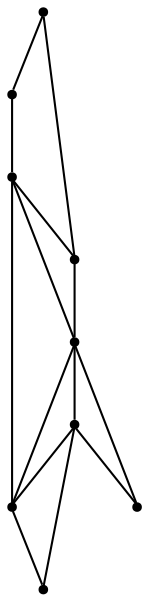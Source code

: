 graph {
  node [shape=point,comment="{\"directed\":false,\"doi\":\"10.1007/978-3-030-35802-0_34\",\"figure\":\"3 (1)\"}"]

  v0 [pos="950.685792489496,509.1920883906045"]
  v1 [pos="988.9315073299283,487.10555807574764"]
  v2 [pos="1004.0380805455837,445.607756567951"]
  v3 [pos="988.9315073299282,404.10995506015433"]
  v4 [pos="950.685792489496,382.0318183135636"]
  v5 [pos="878.8066215095132,467.69021727395153"]
  v6 [pos="907.1986592463741,501.5201126447989"]
  v7 [pos="907.1986592463741,389.695400491103"]
  v8 [pos="878.8066215095133,423.5336894302166"]

  v0 -- v6 [id="-1",pos="950.685792489496,509.1920883906045 947.047164698925,509.84290649078423 943.2997625650547,510.17556659960644 939.4746139478051,510.17556659960644 927.7126941868481,510.17556659960644 916.68540779993,507.03027783699554 907.1986592463741,501.5201126447989"]
  v5 -- v1 [id="-2",pos="878.8066215095132,467.69021727395153 988.9315073299283,487.10555807574764 988.9315073299283,487.10555807574764 988.9315073299283,487.10555807574764"]
  v8 -- v2 [id="-3",pos="878.8066215095133,423.5336894302166 1004.0380805455837,445.607756567951 1004.0380805455837,445.607756567951 1004.0380805455837,445.607756567951"]
  v4 -- v8 [id="-4",pos="950.685792489496,382.0318183135636 878.8066215095133,423.5336894302166 878.8066215095133,423.5336894302166 878.8066215095133,423.5336894302166"]
  v1 -- v2 [id="-5",pos="988.9315073299283,487.10555807574764 1004.0380805455837,445.607756567951 1004.0380805455837,445.607756567951 1004.0380805455837,445.607756567951"]
  v2 -- v5 [id="-6",pos="1004.0380805455837,445.607756567951 878.8066215095132,467.69021727395153 878.8066215095132,467.69021727395153 878.8066215095132,467.69021727395153"]
  v2 -- v4 [id="-7",pos="1004.0380805455837,445.607756567951 950.685792489496,382.0318183135636 950.685792489496,382.0318183135636 950.685792489496,382.0318183135636"]
  v8 -- v5 [id="-8",pos="878.8066215095133,423.5336894302166 876.2838017767156,430.4138888359662 874.9143108738069,437.85505759205233 874.9143108738069,445.6160865485787 874.9143108738069,453.374376708204 876.2828353853627,460.8130323790979 878.8066215095132,467.69021727395153"]
  v8 -- v7 [id="-9",pos="878.8066215095133,423.5336894302166 884.0137097988177,409.1907061077327 894.1649560074543,397.230411298688 907.1986592463741,389.695400491103"]
  v6 -- v5 [id="-11",pos="907.1986592463741,501.5201126447989 894.1591166407782,493.9962075589319 884.009331360912,482.0348456666975 878.8066215095132,467.69021727395153"]
  v7 -- v4 [id="-12",pos="907.1986592463741,389.695400491103 916.6908143991457,384.20035334931106 927.7155775556414,381.05660649755106 939.4746139478051,381.05660649755106 943.3026722883925,381.05660649755106 947.052865819846,381.38977289626155 950.685792489496,382.0318183135636"]
  v4 -- v3 [id="-13",pos="950.685792489496,382.0318183135636 965.9551833974501,384.70315603181723 979.3680403433337,392.73500064200914 988.9315073299282,404.10995506015433"]
  v3 -- v2 [id="-14",pos="988.9315073299282,404.10995506015433 998.3531694812098,415.3354457143267 1004.0307201862352,429.81264152794404 1004.0380805455837,445.607756567951"]
  v1 -- v0 [id="-16",pos="988.9315073299283,487.10555807574764 979.3742939739465,498.4944545431082 965.9548561451861,506.5311379798444 950.685792489496,509.1920883906045"]
}